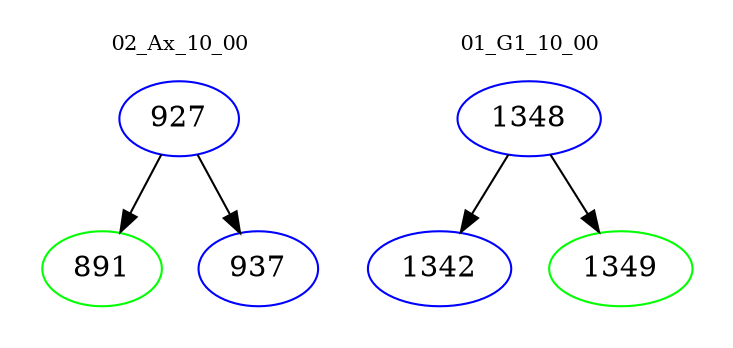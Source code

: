 digraph{
subgraph cluster_0 {
color = white
label = "02_Ax_10_00";
fontsize=10;
T0_927 [label="927", color="blue"]
T0_927 -> T0_891 [color="black"]
T0_891 [label="891", color="green"]
T0_927 -> T0_937 [color="black"]
T0_937 [label="937", color="blue"]
}
subgraph cluster_1 {
color = white
label = "01_G1_10_00";
fontsize=10;
T1_1348 [label="1348", color="blue"]
T1_1348 -> T1_1342 [color="black"]
T1_1342 [label="1342", color="blue"]
T1_1348 -> T1_1349 [color="black"]
T1_1349 [label="1349", color="green"]
}
}
